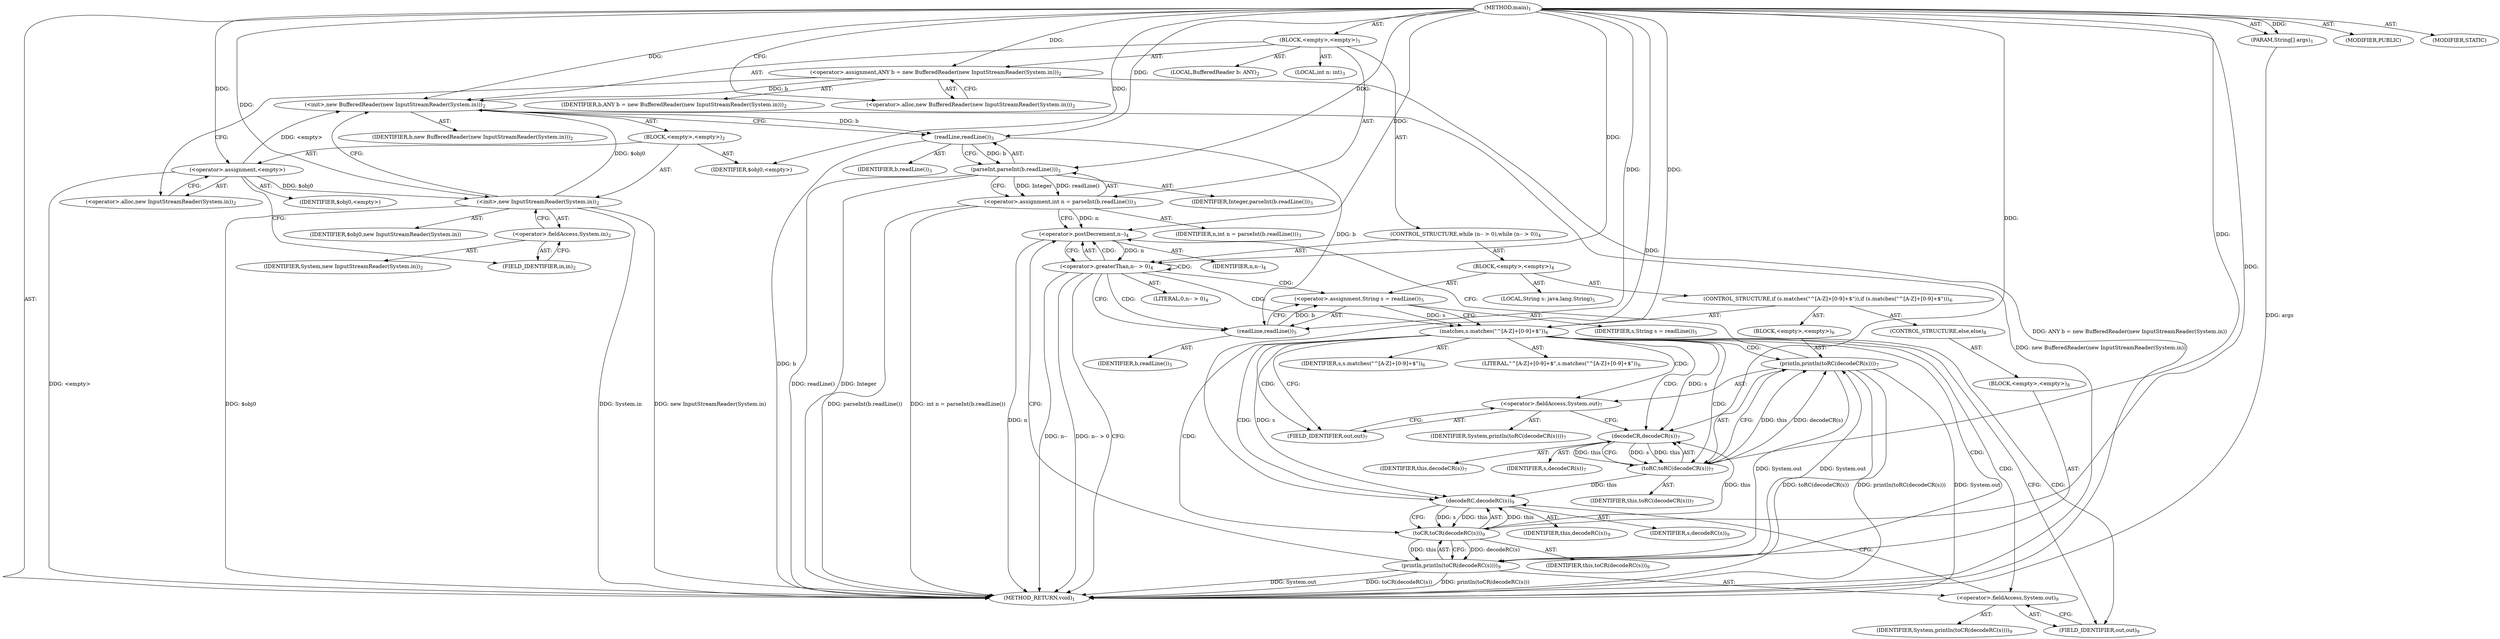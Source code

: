 digraph "main" {  
"19" [label = <(METHOD,main)<SUB>1</SUB>> ]
"20" [label = <(PARAM,String[] args)<SUB>1</SUB>> ]
"21" [label = <(BLOCK,&lt;empty&gt;,&lt;empty&gt;)<SUB>1</SUB>> ]
"4" [label = <(LOCAL,BufferedReader b: ANY)<SUB>2</SUB>> ]
"22" [label = <(&lt;operator&gt;.assignment,ANY b = new BufferedReader(new InputStreamReader(System.in)))<SUB>2</SUB>> ]
"23" [label = <(IDENTIFIER,b,ANY b = new BufferedReader(new InputStreamReader(System.in)))<SUB>2</SUB>> ]
"24" [label = <(&lt;operator&gt;.alloc,new BufferedReader(new InputStreamReader(System.in)))<SUB>2</SUB>> ]
"25" [label = <(&lt;init&gt;,new BufferedReader(new InputStreamReader(System.in)))<SUB>2</SUB>> ]
"3" [label = <(IDENTIFIER,b,new BufferedReader(new InputStreamReader(System.in)))<SUB>2</SUB>> ]
"26" [label = <(BLOCK,&lt;empty&gt;,&lt;empty&gt;)<SUB>2</SUB>> ]
"27" [label = <(&lt;operator&gt;.assignment,&lt;empty&gt;)> ]
"28" [label = <(IDENTIFIER,$obj0,&lt;empty&gt;)> ]
"29" [label = <(&lt;operator&gt;.alloc,new InputStreamReader(System.in))<SUB>2</SUB>> ]
"30" [label = <(&lt;init&gt;,new InputStreamReader(System.in))<SUB>2</SUB>> ]
"31" [label = <(IDENTIFIER,$obj0,new InputStreamReader(System.in))> ]
"32" [label = <(&lt;operator&gt;.fieldAccess,System.in)<SUB>2</SUB>> ]
"33" [label = <(IDENTIFIER,System,new InputStreamReader(System.in))<SUB>2</SUB>> ]
"34" [label = <(FIELD_IDENTIFIER,in,in)<SUB>2</SUB>> ]
"35" [label = <(IDENTIFIER,$obj0,&lt;empty&gt;)> ]
"36" [label = <(LOCAL,int n: int)<SUB>3</SUB>> ]
"37" [label = <(&lt;operator&gt;.assignment,int n = parseInt(b.readLine()))<SUB>3</SUB>> ]
"38" [label = <(IDENTIFIER,n,int n = parseInt(b.readLine()))<SUB>3</SUB>> ]
"39" [label = <(parseInt,parseInt(b.readLine()))<SUB>3</SUB>> ]
"40" [label = <(IDENTIFIER,Integer,parseInt(b.readLine()))<SUB>3</SUB>> ]
"41" [label = <(readLine,readLine())<SUB>3</SUB>> ]
"42" [label = <(IDENTIFIER,b,readLine())<SUB>3</SUB>> ]
"43" [label = <(CONTROL_STRUCTURE,while (n-- &gt; 0),while (n-- &gt; 0))<SUB>4</SUB>> ]
"44" [label = <(&lt;operator&gt;.greaterThan,n-- &gt; 0)<SUB>4</SUB>> ]
"45" [label = <(&lt;operator&gt;.postDecrement,n--)<SUB>4</SUB>> ]
"46" [label = <(IDENTIFIER,n,n--)<SUB>4</SUB>> ]
"47" [label = <(LITERAL,0,n-- &gt; 0)<SUB>4</SUB>> ]
"48" [label = <(BLOCK,&lt;empty&gt;,&lt;empty&gt;)<SUB>4</SUB>> ]
"49" [label = <(LOCAL,String s: java.lang.String)<SUB>5</SUB>> ]
"50" [label = <(&lt;operator&gt;.assignment,String s = readLine())<SUB>5</SUB>> ]
"51" [label = <(IDENTIFIER,s,String s = readLine())<SUB>5</SUB>> ]
"52" [label = <(readLine,readLine())<SUB>5</SUB>> ]
"53" [label = <(IDENTIFIER,b,readLine())<SUB>5</SUB>> ]
"54" [label = <(CONTROL_STRUCTURE,if (s.matches(&quot;^[A-Z]+[0-9]+$&quot;)),if (s.matches(&quot;^[A-Z]+[0-9]+$&quot;)))<SUB>6</SUB>> ]
"55" [label = <(matches,s.matches(&quot;^[A-Z]+[0-9]+$&quot;))<SUB>6</SUB>> ]
"56" [label = <(IDENTIFIER,s,s.matches(&quot;^[A-Z]+[0-9]+$&quot;))<SUB>6</SUB>> ]
"57" [label = <(LITERAL,&quot;^[A-Z]+[0-9]+$&quot;,s.matches(&quot;^[A-Z]+[0-9]+$&quot;))<SUB>6</SUB>> ]
"58" [label = <(BLOCK,&lt;empty&gt;,&lt;empty&gt;)<SUB>6</SUB>> ]
"59" [label = <(println,println(toRC(decodeCR(s))))<SUB>7</SUB>> ]
"60" [label = <(&lt;operator&gt;.fieldAccess,System.out)<SUB>7</SUB>> ]
"61" [label = <(IDENTIFIER,System,println(toRC(decodeCR(s))))<SUB>7</SUB>> ]
"62" [label = <(FIELD_IDENTIFIER,out,out)<SUB>7</SUB>> ]
"63" [label = <(toRC,toRC(decodeCR(s)))<SUB>7</SUB>> ]
"64" [label = <(IDENTIFIER,this,toRC(decodeCR(s)))<SUB>7</SUB>> ]
"65" [label = <(decodeCR,decodeCR(s))<SUB>7</SUB>> ]
"66" [label = <(IDENTIFIER,this,decodeCR(s))<SUB>7</SUB>> ]
"67" [label = <(IDENTIFIER,s,decodeCR(s))<SUB>7</SUB>> ]
"68" [label = <(CONTROL_STRUCTURE,else,else)<SUB>8</SUB>> ]
"69" [label = <(BLOCK,&lt;empty&gt;,&lt;empty&gt;)<SUB>8</SUB>> ]
"70" [label = <(println,println(toCR(decodeRC(s))))<SUB>9</SUB>> ]
"71" [label = <(&lt;operator&gt;.fieldAccess,System.out)<SUB>9</SUB>> ]
"72" [label = <(IDENTIFIER,System,println(toCR(decodeRC(s))))<SUB>9</SUB>> ]
"73" [label = <(FIELD_IDENTIFIER,out,out)<SUB>9</SUB>> ]
"74" [label = <(toCR,toCR(decodeRC(s)))<SUB>9</SUB>> ]
"75" [label = <(IDENTIFIER,this,toCR(decodeRC(s)))<SUB>9</SUB>> ]
"76" [label = <(decodeRC,decodeRC(s))<SUB>9</SUB>> ]
"77" [label = <(IDENTIFIER,this,decodeRC(s))<SUB>9</SUB>> ]
"78" [label = <(IDENTIFIER,s,decodeRC(s))<SUB>9</SUB>> ]
"79" [label = <(MODIFIER,PUBLIC)> ]
"80" [label = <(MODIFIER,STATIC)> ]
"81" [label = <(METHOD_RETURN,void)<SUB>1</SUB>> ]
  "19" -> "20"  [ label = "AST: "] 
  "19" -> "21"  [ label = "AST: "] 
  "19" -> "79"  [ label = "AST: "] 
  "19" -> "80"  [ label = "AST: "] 
  "19" -> "81"  [ label = "AST: "] 
  "21" -> "4"  [ label = "AST: "] 
  "21" -> "22"  [ label = "AST: "] 
  "21" -> "25"  [ label = "AST: "] 
  "21" -> "36"  [ label = "AST: "] 
  "21" -> "37"  [ label = "AST: "] 
  "21" -> "43"  [ label = "AST: "] 
  "22" -> "23"  [ label = "AST: "] 
  "22" -> "24"  [ label = "AST: "] 
  "25" -> "3"  [ label = "AST: "] 
  "25" -> "26"  [ label = "AST: "] 
  "26" -> "27"  [ label = "AST: "] 
  "26" -> "30"  [ label = "AST: "] 
  "26" -> "35"  [ label = "AST: "] 
  "27" -> "28"  [ label = "AST: "] 
  "27" -> "29"  [ label = "AST: "] 
  "30" -> "31"  [ label = "AST: "] 
  "30" -> "32"  [ label = "AST: "] 
  "32" -> "33"  [ label = "AST: "] 
  "32" -> "34"  [ label = "AST: "] 
  "37" -> "38"  [ label = "AST: "] 
  "37" -> "39"  [ label = "AST: "] 
  "39" -> "40"  [ label = "AST: "] 
  "39" -> "41"  [ label = "AST: "] 
  "41" -> "42"  [ label = "AST: "] 
  "43" -> "44"  [ label = "AST: "] 
  "43" -> "48"  [ label = "AST: "] 
  "44" -> "45"  [ label = "AST: "] 
  "44" -> "47"  [ label = "AST: "] 
  "45" -> "46"  [ label = "AST: "] 
  "48" -> "49"  [ label = "AST: "] 
  "48" -> "50"  [ label = "AST: "] 
  "48" -> "54"  [ label = "AST: "] 
  "50" -> "51"  [ label = "AST: "] 
  "50" -> "52"  [ label = "AST: "] 
  "52" -> "53"  [ label = "AST: "] 
  "54" -> "55"  [ label = "AST: "] 
  "54" -> "58"  [ label = "AST: "] 
  "54" -> "68"  [ label = "AST: "] 
  "55" -> "56"  [ label = "AST: "] 
  "55" -> "57"  [ label = "AST: "] 
  "58" -> "59"  [ label = "AST: "] 
  "59" -> "60"  [ label = "AST: "] 
  "59" -> "63"  [ label = "AST: "] 
  "60" -> "61"  [ label = "AST: "] 
  "60" -> "62"  [ label = "AST: "] 
  "63" -> "64"  [ label = "AST: "] 
  "63" -> "65"  [ label = "AST: "] 
  "65" -> "66"  [ label = "AST: "] 
  "65" -> "67"  [ label = "AST: "] 
  "68" -> "69"  [ label = "AST: "] 
  "69" -> "70"  [ label = "AST: "] 
  "70" -> "71"  [ label = "AST: "] 
  "70" -> "74"  [ label = "AST: "] 
  "71" -> "72"  [ label = "AST: "] 
  "71" -> "73"  [ label = "AST: "] 
  "74" -> "75"  [ label = "AST: "] 
  "74" -> "76"  [ label = "AST: "] 
  "76" -> "77"  [ label = "AST: "] 
  "76" -> "78"  [ label = "AST: "] 
  "22" -> "29"  [ label = "CFG: "] 
  "25" -> "41"  [ label = "CFG: "] 
  "37" -> "45"  [ label = "CFG: "] 
  "24" -> "22"  [ label = "CFG: "] 
  "39" -> "37"  [ label = "CFG: "] 
  "44" -> "81"  [ label = "CFG: "] 
  "44" -> "52"  [ label = "CFG: "] 
  "27" -> "34"  [ label = "CFG: "] 
  "30" -> "25"  [ label = "CFG: "] 
  "41" -> "39"  [ label = "CFG: "] 
  "45" -> "44"  [ label = "CFG: "] 
  "50" -> "55"  [ label = "CFG: "] 
  "29" -> "27"  [ label = "CFG: "] 
  "32" -> "30"  [ label = "CFG: "] 
  "52" -> "50"  [ label = "CFG: "] 
  "55" -> "62"  [ label = "CFG: "] 
  "55" -> "73"  [ label = "CFG: "] 
  "34" -> "32"  [ label = "CFG: "] 
  "59" -> "45"  [ label = "CFG: "] 
  "60" -> "65"  [ label = "CFG: "] 
  "63" -> "59"  [ label = "CFG: "] 
  "70" -> "45"  [ label = "CFG: "] 
  "62" -> "60"  [ label = "CFG: "] 
  "65" -> "63"  [ label = "CFG: "] 
  "71" -> "76"  [ label = "CFG: "] 
  "74" -> "70"  [ label = "CFG: "] 
  "73" -> "71"  [ label = "CFG: "] 
  "76" -> "74"  [ label = "CFG: "] 
  "19" -> "24"  [ label = "CFG: "] 
  "20" -> "81"  [ label = "DDG: args"] 
  "22" -> "81"  [ label = "DDG: ANY b = new BufferedReader(new InputStreamReader(System.in))"] 
  "27" -> "81"  [ label = "DDG: &lt;empty&gt;"] 
  "30" -> "81"  [ label = "DDG: $obj0"] 
  "30" -> "81"  [ label = "DDG: System.in"] 
  "30" -> "81"  [ label = "DDG: new InputStreamReader(System.in)"] 
  "25" -> "81"  [ label = "DDG: new BufferedReader(new InputStreamReader(System.in))"] 
  "41" -> "81"  [ label = "DDG: b"] 
  "39" -> "81"  [ label = "DDG: readLine()"] 
  "37" -> "81"  [ label = "DDG: parseInt(b.readLine())"] 
  "37" -> "81"  [ label = "DDG: int n = parseInt(b.readLine())"] 
  "45" -> "81"  [ label = "DDG: n"] 
  "44" -> "81"  [ label = "DDG: n--"] 
  "44" -> "81"  [ label = "DDG: n-- &gt; 0"] 
  "70" -> "81"  [ label = "DDG: System.out"] 
  "70" -> "81"  [ label = "DDG: toCR(decodeRC(s))"] 
  "70" -> "81"  [ label = "DDG: println(toCR(decodeRC(s)))"] 
  "59" -> "81"  [ label = "DDG: System.out"] 
  "59" -> "81"  [ label = "DDG: toRC(decodeCR(s))"] 
  "59" -> "81"  [ label = "DDG: println(toRC(decodeCR(s)))"] 
  "39" -> "81"  [ label = "DDG: Integer"] 
  "19" -> "20"  [ label = "DDG: "] 
  "19" -> "22"  [ label = "DDG: "] 
  "39" -> "37"  [ label = "DDG: Integer"] 
  "39" -> "37"  [ label = "DDG: readLine()"] 
  "22" -> "25"  [ label = "DDG: b"] 
  "19" -> "25"  [ label = "DDG: "] 
  "27" -> "25"  [ label = "DDG: &lt;empty&gt;"] 
  "30" -> "25"  [ label = "DDG: $obj0"] 
  "19" -> "27"  [ label = "DDG: "] 
  "19" -> "35"  [ label = "DDG: "] 
  "19" -> "39"  [ label = "DDG: "] 
  "41" -> "39"  [ label = "DDG: b"] 
  "45" -> "44"  [ label = "DDG: n"] 
  "19" -> "44"  [ label = "DDG: "] 
  "52" -> "50"  [ label = "DDG: b"] 
  "27" -> "30"  [ label = "DDG: $obj0"] 
  "19" -> "30"  [ label = "DDG: "] 
  "25" -> "41"  [ label = "DDG: b"] 
  "19" -> "41"  [ label = "DDG: "] 
  "37" -> "45"  [ label = "DDG: n"] 
  "19" -> "45"  [ label = "DDG: "] 
  "41" -> "52"  [ label = "DDG: b"] 
  "19" -> "52"  [ label = "DDG: "] 
  "50" -> "55"  [ label = "DDG: s"] 
  "19" -> "55"  [ label = "DDG: "] 
  "70" -> "59"  [ label = "DDG: System.out"] 
  "63" -> "59"  [ label = "DDG: this"] 
  "63" -> "59"  [ label = "DDG: decodeCR(s)"] 
  "65" -> "63"  [ label = "DDG: this"] 
  "19" -> "63"  [ label = "DDG: "] 
  "65" -> "63"  [ label = "DDG: s"] 
  "59" -> "70"  [ label = "DDG: System.out"] 
  "74" -> "70"  [ label = "DDG: this"] 
  "74" -> "70"  [ label = "DDG: decodeRC(s)"] 
  "74" -> "65"  [ label = "DDG: this"] 
  "63" -> "65"  [ label = "DDG: this"] 
  "19" -> "65"  [ label = "DDG: "] 
  "55" -> "65"  [ label = "DDG: s"] 
  "76" -> "74"  [ label = "DDG: this"] 
  "19" -> "74"  [ label = "DDG: "] 
  "76" -> "74"  [ label = "DDG: s"] 
  "74" -> "76"  [ label = "DDG: this"] 
  "63" -> "76"  [ label = "DDG: this"] 
  "19" -> "76"  [ label = "DDG: "] 
  "55" -> "76"  [ label = "DDG: s"] 
  "44" -> "52"  [ label = "CDG: "] 
  "44" -> "45"  [ label = "CDG: "] 
  "44" -> "50"  [ label = "CDG: "] 
  "44" -> "44"  [ label = "CDG: "] 
  "44" -> "55"  [ label = "CDG: "] 
  "55" -> "60"  [ label = "CDG: "] 
  "55" -> "73"  [ label = "CDG: "] 
  "55" -> "71"  [ label = "CDG: "] 
  "55" -> "70"  [ label = "CDG: "] 
  "55" -> "74"  [ label = "CDG: "] 
  "55" -> "63"  [ label = "CDG: "] 
  "55" -> "76"  [ label = "CDG: "] 
  "55" -> "65"  [ label = "CDG: "] 
  "55" -> "59"  [ label = "CDG: "] 
  "55" -> "62"  [ label = "CDG: "] 
}
